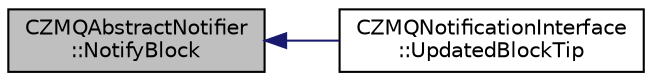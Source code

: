 digraph "CZMQAbstractNotifier::NotifyBlock"
{
  edge [fontname="Helvetica",fontsize="10",labelfontname="Helvetica",labelfontsize="10"];
  node [fontname="Helvetica",fontsize="10",shape=record];
  rankdir="LR";
  Node13 [label="CZMQAbstractNotifier\l::NotifyBlock",height=0.2,width=0.4,color="black", fillcolor="grey75", style="filled", fontcolor="black"];
  Node13 -> Node14 [dir="back",color="midnightblue",fontsize="10",style="solid",fontname="Helvetica"];
  Node14 [label="CZMQNotificationInterface\l::UpdatedBlockTip",height=0.2,width=0.4,color="black", fillcolor="white", style="filled",URL="$class_c_z_m_q_notification_interface.html#acd3d5dbbb9741847d161e55f875b83a5"];
}
